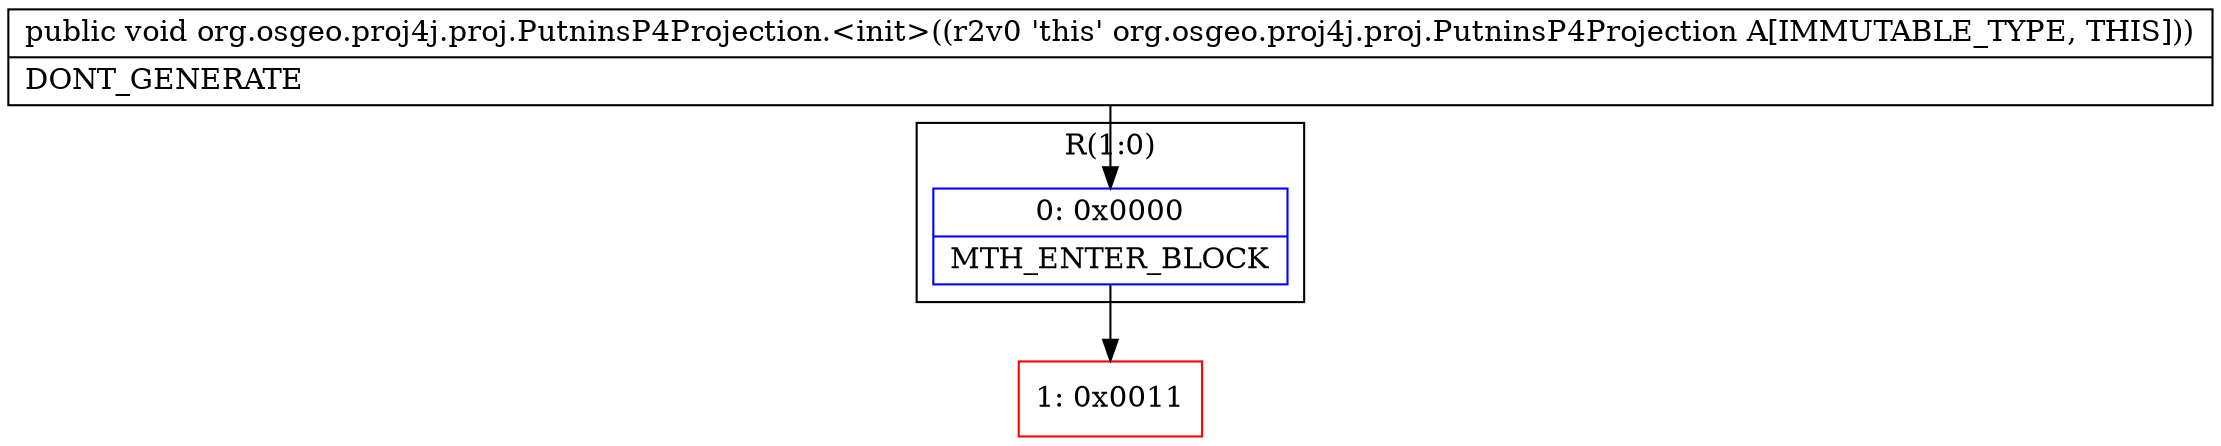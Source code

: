 digraph "CFG fororg.osgeo.proj4j.proj.PutninsP4Projection.\<init\>()V" {
subgraph cluster_Region_824415138 {
label = "R(1:0)";
node [shape=record,color=blue];
Node_0 [shape=record,label="{0\:\ 0x0000|MTH_ENTER_BLOCK\l}"];
}
Node_1 [shape=record,color=red,label="{1\:\ 0x0011}"];
MethodNode[shape=record,label="{public void org.osgeo.proj4j.proj.PutninsP4Projection.\<init\>((r2v0 'this' org.osgeo.proj4j.proj.PutninsP4Projection A[IMMUTABLE_TYPE, THIS]))  | DONT_GENERATE\l}"];
MethodNode -> Node_0;
Node_0 -> Node_1;
}

